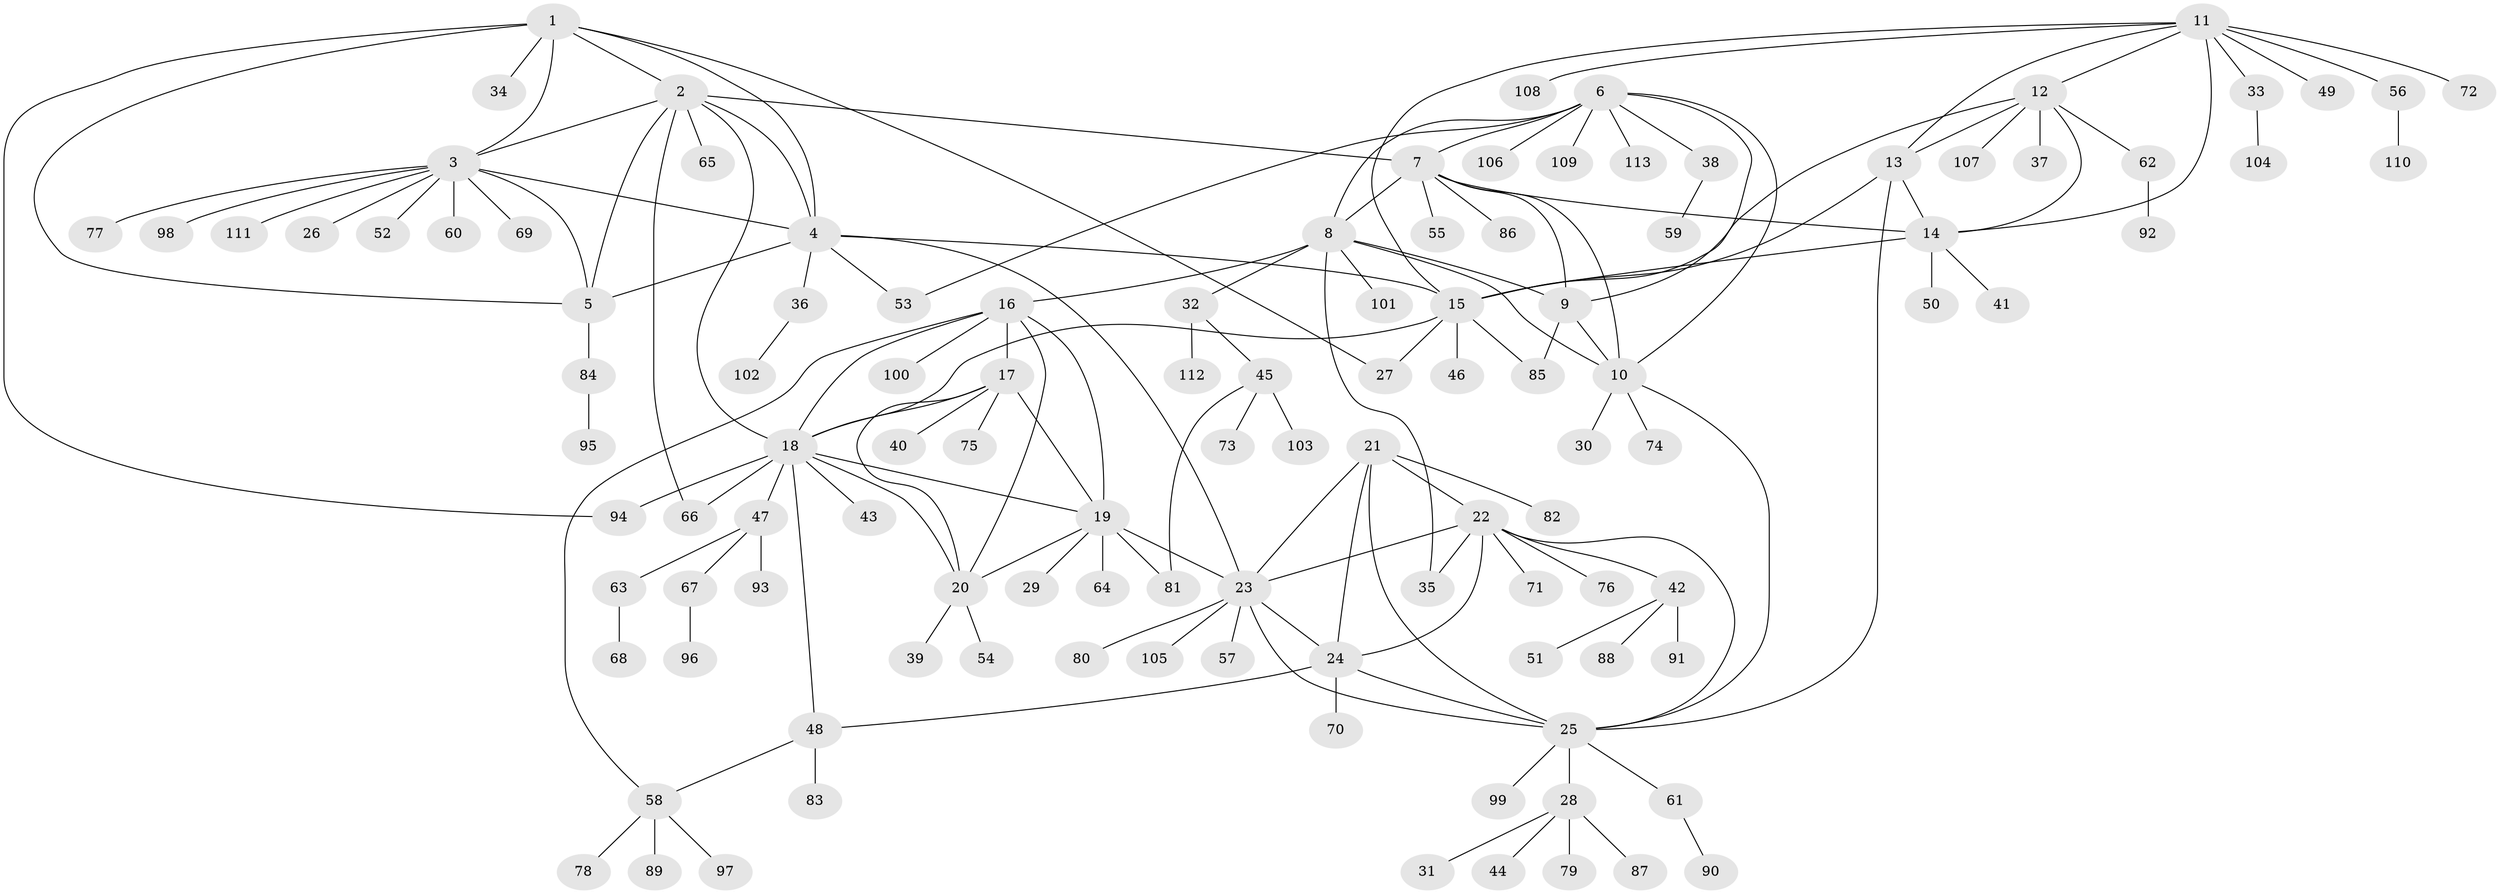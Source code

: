 // Generated by graph-tools (version 1.1) at 2025/26/03/09/25 03:26:36]
// undirected, 113 vertices, 157 edges
graph export_dot {
graph [start="1"]
  node [color=gray90,style=filled];
  1;
  2;
  3;
  4;
  5;
  6;
  7;
  8;
  9;
  10;
  11;
  12;
  13;
  14;
  15;
  16;
  17;
  18;
  19;
  20;
  21;
  22;
  23;
  24;
  25;
  26;
  27;
  28;
  29;
  30;
  31;
  32;
  33;
  34;
  35;
  36;
  37;
  38;
  39;
  40;
  41;
  42;
  43;
  44;
  45;
  46;
  47;
  48;
  49;
  50;
  51;
  52;
  53;
  54;
  55;
  56;
  57;
  58;
  59;
  60;
  61;
  62;
  63;
  64;
  65;
  66;
  67;
  68;
  69;
  70;
  71;
  72;
  73;
  74;
  75;
  76;
  77;
  78;
  79;
  80;
  81;
  82;
  83;
  84;
  85;
  86;
  87;
  88;
  89;
  90;
  91;
  92;
  93;
  94;
  95;
  96;
  97;
  98;
  99;
  100;
  101;
  102;
  103;
  104;
  105;
  106;
  107;
  108;
  109;
  110;
  111;
  112;
  113;
  1 -- 2;
  1 -- 3;
  1 -- 4;
  1 -- 5;
  1 -- 27;
  1 -- 34;
  1 -- 94;
  2 -- 3;
  2 -- 4;
  2 -- 5;
  2 -- 7;
  2 -- 18;
  2 -- 65;
  2 -- 66;
  3 -- 4;
  3 -- 5;
  3 -- 26;
  3 -- 52;
  3 -- 60;
  3 -- 69;
  3 -- 77;
  3 -- 98;
  3 -- 111;
  4 -- 5;
  4 -- 15;
  4 -- 23;
  4 -- 36;
  4 -- 53;
  5 -- 84;
  6 -- 7;
  6 -- 8;
  6 -- 9;
  6 -- 10;
  6 -- 38;
  6 -- 53;
  6 -- 106;
  6 -- 109;
  6 -- 113;
  7 -- 8;
  7 -- 9;
  7 -- 10;
  7 -- 14;
  7 -- 55;
  7 -- 86;
  8 -- 9;
  8 -- 10;
  8 -- 16;
  8 -- 32;
  8 -- 35;
  8 -- 101;
  9 -- 10;
  9 -- 85;
  10 -- 25;
  10 -- 30;
  10 -- 74;
  11 -- 12;
  11 -- 13;
  11 -- 14;
  11 -- 15;
  11 -- 33;
  11 -- 49;
  11 -- 56;
  11 -- 72;
  11 -- 108;
  12 -- 13;
  12 -- 14;
  12 -- 15;
  12 -- 37;
  12 -- 62;
  12 -- 107;
  13 -- 14;
  13 -- 15;
  13 -- 25;
  14 -- 15;
  14 -- 41;
  14 -- 50;
  15 -- 18;
  15 -- 27;
  15 -- 46;
  15 -- 85;
  16 -- 17;
  16 -- 18;
  16 -- 19;
  16 -- 20;
  16 -- 58;
  16 -- 100;
  17 -- 18;
  17 -- 19;
  17 -- 20;
  17 -- 40;
  17 -- 75;
  18 -- 19;
  18 -- 20;
  18 -- 43;
  18 -- 47;
  18 -- 48;
  18 -- 66;
  18 -- 94;
  19 -- 20;
  19 -- 23;
  19 -- 29;
  19 -- 64;
  19 -- 81;
  20 -- 39;
  20 -- 54;
  21 -- 22;
  21 -- 23;
  21 -- 24;
  21 -- 25;
  21 -- 82;
  22 -- 23;
  22 -- 24;
  22 -- 25;
  22 -- 35;
  22 -- 42;
  22 -- 71;
  22 -- 76;
  23 -- 24;
  23 -- 25;
  23 -- 57;
  23 -- 80;
  23 -- 105;
  24 -- 25;
  24 -- 48;
  24 -- 70;
  25 -- 28;
  25 -- 61;
  25 -- 99;
  28 -- 31;
  28 -- 44;
  28 -- 79;
  28 -- 87;
  32 -- 45;
  32 -- 112;
  33 -- 104;
  36 -- 102;
  38 -- 59;
  42 -- 51;
  42 -- 88;
  42 -- 91;
  45 -- 73;
  45 -- 81;
  45 -- 103;
  47 -- 63;
  47 -- 67;
  47 -- 93;
  48 -- 58;
  48 -- 83;
  56 -- 110;
  58 -- 78;
  58 -- 89;
  58 -- 97;
  61 -- 90;
  62 -- 92;
  63 -- 68;
  67 -- 96;
  84 -- 95;
}
